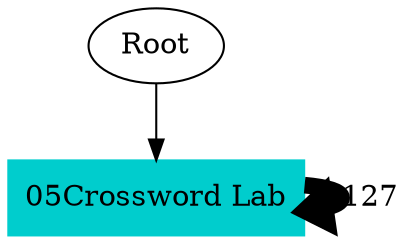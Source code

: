 // TS <-> TS
digraph {
	Root
	"05Crossword Lab" [color=cyan3 shape=box style=filled]
		Root -> "05Crossword Lab"
		"05Crossword Lab" -> "05Crossword Lab" [label=127 penwidth=7.98868468677]
}